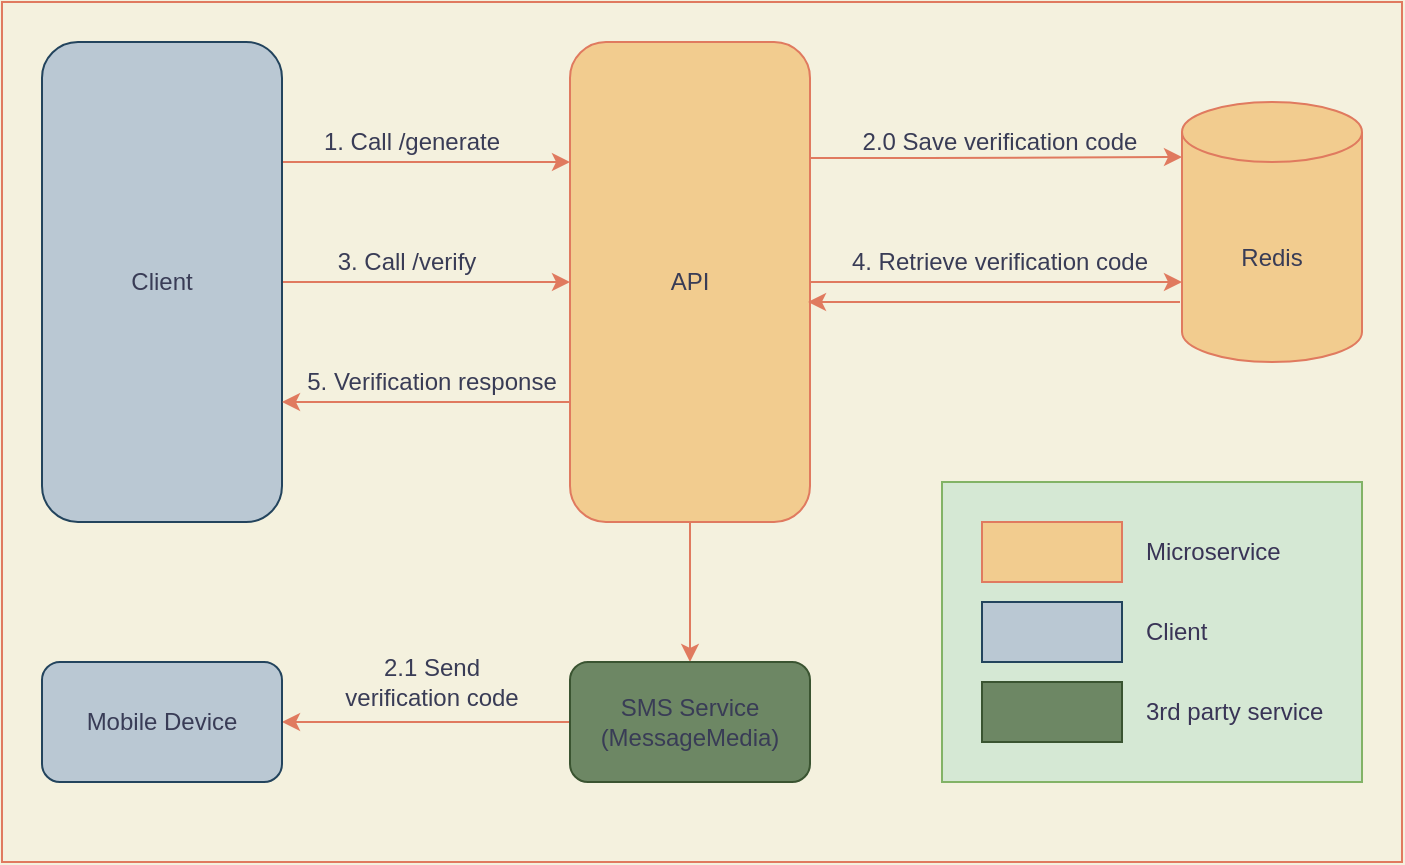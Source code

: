 <mxfile version="14.7.3" type="embed">
    <diagram id="lFk3w9SuYQO0u1YzdTo3" name="Page-1">
        <mxGraphModel dx="828" dy="635" grid="1" gridSize="10" guides="1" tooltips="1" connect="1" arrows="1" fold="1" page="1" pageScale="1" pageWidth="827" pageHeight="1169" background="#F4F1DE" math="0" shadow="0">
            <root>
                <mxCell id="0"/>
                <mxCell id="1" parent="0"/>
                <mxCell id="36" value="" style="rounded=0;whiteSpace=wrap;html=1;strokeColor=#82b366;fillColor=#d5e8d4;align=left;" vertex="1" parent="1">
                    <mxGeometry x="540" y="320" width="210" height="150" as="geometry"/>
                </mxCell>
                <mxCell id="19" value="" style="rounded=0;whiteSpace=wrap;html=1;sketch=0;fontColor=#393C56;strokeColor=#E07A5F;fillColor=none;" parent="1" vertex="1">
                    <mxGeometry x="70" y="80" width="700" height="430" as="geometry"/>
                </mxCell>
                <mxCell id="4" style="edgeStyle=orthogonalEdgeStyle;rounded=0;orthogonalLoop=1;jettySize=auto;html=1;entryX=0;entryY=0.25;entryDx=0;entryDy=0;labelBackgroundColor=#F4F1DE;strokeColor=#E07A5F;fontColor=#393C56;" parent="1" target="3" edge="1">
                    <mxGeometry relative="1" as="geometry">
                        <mxPoint x="210" y="160" as="sourcePoint"/>
                        <Array as="points">
                            <mxPoint x="250" y="160"/>
                            <mxPoint x="250" y="160"/>
                        </Array>
                    </mxGeometry>
                </mxCell>
                <mxCell id="12" style="edgeStyle=orthogonalEdgeStyle;rounded=0;orthogonalLoop=1;jettySize=auto;html=1;entryX=0;entryY=0.5;entryDx=0;entryDy=0;labelBackgroundColor=#F4F1DE;strokeColor=#E07A5F;fontColor=#393C56;" parent="1" source="2" target="3" edge="1">
                    <mxGeometry relative="1" as="geometry">
                        <Array as="points"/>
                    </mxGeometry>
                </mxCell>
                <mxCell id="2" value="Client" style="rounded=1;whiteSpace=wrap;html=1;fillColor=#bac8d3;strokeColor=#23445d;fontColor=#393c56;" parent="1" vertex="1">
                    <mxGeometry x="90" y="100" width="120" height="240" as="geometry"/>
                </mxCell>
                <mxCell id="7" style="edgeStyle=orthogonalEdgeStyle;rounded=0;orthogonalLoop=1;jettySize=auto;html=1;entryX=0;entryY=0;entryDx=0;entryDy=27.5;entryPerimeter=0;exitX=1;exitY=0.25;exitDx=0;exitDy=0;labelBackgroundColor=#F4F1DE;strokeColor=#E07A5F;fontColor=#393C56;" parent="1" source="3" target="6" edge="1">
                    <mxGeometry relative="1" as="geometry">
                        <Array as="points">
                            <mxPoint x="474" y="158"/>
                            <mxPoint x="532" y="158"/>
                        </Array>
                    </mxGeometry>
                </mxCell>
                <mxCell id="9" style="edgeStyle=orthogonalEdgeStyle;rounded=0;orthogonalLoop=1;jettySize=auto;html=1;entryX=1;entryY=0.5;entryDx=0;entryDy=0;labelBackgroundColor=#F4F1DE;strokeColor=#E07A5F;fontColor=#393C56;exitX=0;exitY=0.5;exitDx=0;exitDy=0;" parent="1" source="24" target="8" edge="1">
                    <mxGeometry relative="1" as="geometry">
                        <Array as="points"/>
                    </mxGeometry>
                </mxCell>
                <mxCell id="15" style="edgeStyle=orthogonalEdgeStyle;rounded=0;orthogonalLoop=1;jettySize=auto;html=1;entryX=0;entryY=0;entryDx=0;entryDy=90;entryPerimeter=0;labelBackgroundColor=#F4F1DE;strokeColor=#E07A5F;fontColor=#393C56;" parent="1" source="3" target="6" edge="1">
                    <mxGeometry relative="1" as="geometry">
                        <Array as="points"/>
                    </mxGeometry>
                </mxCell>
                <mxCell id="18" style="edgeStyle=orthogonalEdgeStyle;rounded=0;orthogonalLoop=1;jettySize=auto;html=1;exitX=0;exitY=0.75;exitDx=0;exitDy=0;entryX=1;entryY=0.75;entryDx=0;entryDy=0;labelBackgroundColor=#F4F1DE;strokeColor=#E07A5F;fontColor=#393C56;" parent="1" source="3" target="2" edge="1">
                    <mxGeometry relative="1" as="geometry"/>
                </mxCell>
                <mxCell id="25" style="edgeStyle=orthogonalEdgeStyle;rounded=0;orthogonalLoop=1;jettySize=auto;html=1;exitX=0.5;exitY=1;exitDx=0;exitDy=0;entryX=0.5;entryY=0;entryDx=0;entryDy=0;labelBackgroundColor=#F4F1DE;fontColor=#393456;strokeColor=#e07a5f;" edge="1" parent="1" source="3" target="24">
                    <mxGeometry relative="1" as="geometry"/>
                </mxCell>
                <mxCell id="3" value="API" style="rounded=1;whiteSpace=wrap;html=1;fillColor=#F2CC8F;strokeColor=#E07A5F;fontColor=#393C56;" parent="1" vertex="1">
                    <mxGeometry x="354" y="100" width="120" height="240" as="geometry"/>
                </mxCell>
                <mxCell id="5" value="1. Call /generate" style="text;html=1;strokeColor=none;fillColor=none;align=center;verticalAlign=middle;whiteSpace=wrap;rounded=0;fontColor=#393C56;" parent="1" vertex="1">
                    <mxGeometry x="220" y="140" width="110" height="20" as="geometry"/>
                </mxCell>
                <mxCell id="6" value="Redis" style="shape=cylinder3;whiteSpace=wrap;html=1;boundedLbl=1;backgroundOutline=1;size=15;fillColor=#F2CC8F;strokeColor=#E07A5F;fontColor=#393C56;" parent="1" vertex="1">
                    <mxGeometry x="660" y="130" width="90" height="130" as="geometry"/>
                </mxCell>
                <mxCell id="8" value="Mobile Device" style="rounded=1;whiteSpace=wrap;html=1;fillColor=#bac8d3;strokeColor=#23445d;fontColor=#393c56;" parent="1" vertex="1">
                    <mxGeometry x="90" y="410" width="120" height="60" as="geometry"/>
                </mxCell>
                <mxCell id="10" value="2.1 Send&lt;br&gt;verification code" style="text;html=1;strokeColor=none;fillColor=none;align=center;verticalAlign=middle;whiteSpace=wrap;rounded=0;fontColor=#393C56;" parent="1" vertex="1">
                    <mxGeometry x="205" y="410" width="160" height="20" as="geometry"/>
                </mxCell>
                <mxCell id="11" value="2.0 Save verification code" style="text;html=1;strokeColor=none;fillColor=none;align=center;verticalAlign=middle;whiteSpace=wrap;rounded=0;fontColor=#393C56;" parent="1" vertex="1">
                    <mxGeometry x="494" y="140" width="150" height="20" as="geometry"/>
                </mxCell>
                <mxCell id="13" value="3. Call /verify" style="text;html=1;strokeColor=none;fillColor=none;align=center;verticalAlign=middle;whiteSpace=wrap;rounded=0;fontColor=#393C56;" parent="1" vertex="1">
                    <mxGeometry x="230" y="200" width="85" height="20" as="geometry"/>
                </mxCell>
                <mxCell id="16" value="4. Retrieve verification code" style="text;html=1;strokeColor=none;fillColor=none;align=center;verticalAlign=middle;whiteSpace=wrap;rounded=0;fontColor=#393C56;" parent="1" vertex="1">
                    <mxGeometry x="484" y="200" width="170" height="20" as="geometry"/>
                </mxCell>
                <mxCell id="17" value="5. Verification response" style="text;html=1;strokeColor=none;fillColor=none;align=center;verticalAlign=middle;whiteSpace=wrap;rounded=0;fontColor=#393C56;" parent="1" vertex="1">
                    <mxGeometry x="220" y="260" width="130" height="20" as="geometry"/>
                </mxCell>
                <mxCell id="24" value="SMS Service&lt;br&gt;(MessageMedia)" style="rounded=1;whiteSpace=wrap;html=1;strokeColor=#3A5431;fillColor=#6d8764;fontColor=#393c56;" vertex="1" parent="1">
                    <mxGeometry x="354" y="410" width="120" height="60" as="geometry"/>
                </mxCell>
                <mxCell id="26" value="" style="rounded=0;whiteSpace=wrap;html=1;fontColor=#393456;fillColor=#bac8d3;strokeColor=#23445d;" vertex="1" parent="1">
                    <mxGeometry x="560" y="380" width="70" height="30" as="geometry"/>
                </mxCell>
                <mxCell id="28" value="" style="rounded=0;whiteSpace=wrap;html=1;fontColor=#393456;strokeColor=#E07A5F;fillColor=#F2CC8F;" vertex="1" parent="1">
                    <mxGeometry x="560" y="340" width="70" height="30" as="geometry"/>
                </mxCell>
                <mxCell id="29" value="" style="rounded=0;whiteSpace=wrap;html=1;fontColor=#393456;fillColor=#6d8764;strokeColor=#3a5431;" vertex="1" parent="1">
                    <mxGeometry x="560" y="420" width="70" height="30" as="geometry"/>
                </mxCell>
                <mxCell id="30" value="Client" style="text;html=1;strokeColor=none;fillColor=none;align=left;verticalAlign=middle;whiteSpace=wrap;rounded=0;fontColor=#393456;" vertex="1" parent="1">
                    <mxGeometry x="640" y="385" width="40" height="20" as="geometry"/>
                </mxCell>
                <mxCell id="31" value="Microservice" style="text;html=1;strokeColor=none;fillColor=none;align=left;verticalAlign=middle;whiteSpace=wrap;rounded=0;fontColor=#393456;" vertex="1" parent="1">
                    <mxGeometry x="640" y="345" width="70" height="20" as="geometry"/>
                </mxCell>
                <mxCell id="32" value="3rd party service" style="text;html=1;strokeColor=none;fillColor=none;align=left;verticalAlign=middle;whiteSpace=wrap;rounded=0;fontColor=#393456;" vertex="1" parent="1">
                    <mxGeometry x="640" y="425" width="100" height="20" as="geometry"/>
                </mxCell>
                <mxCell id="34" value="" style="endArrow=classic;html=1;labelBackgroundColor=#F4F1DE;fontColor=#393c56;strokeColor=#e07a5f;" edge="1" parent="1">
                    <mxGeometry width="50" height="50" relative="1" as="geometry">
                        <mxPoint x="659" y="230" as="sourcePoint"/>
                        <mxPoint x="473" y="230" as="targetPoint"/>
                    </mxGeometry>
                </mxCell>
            </root>
        </mxGraphModel>
    </diagram>
</mxfile>